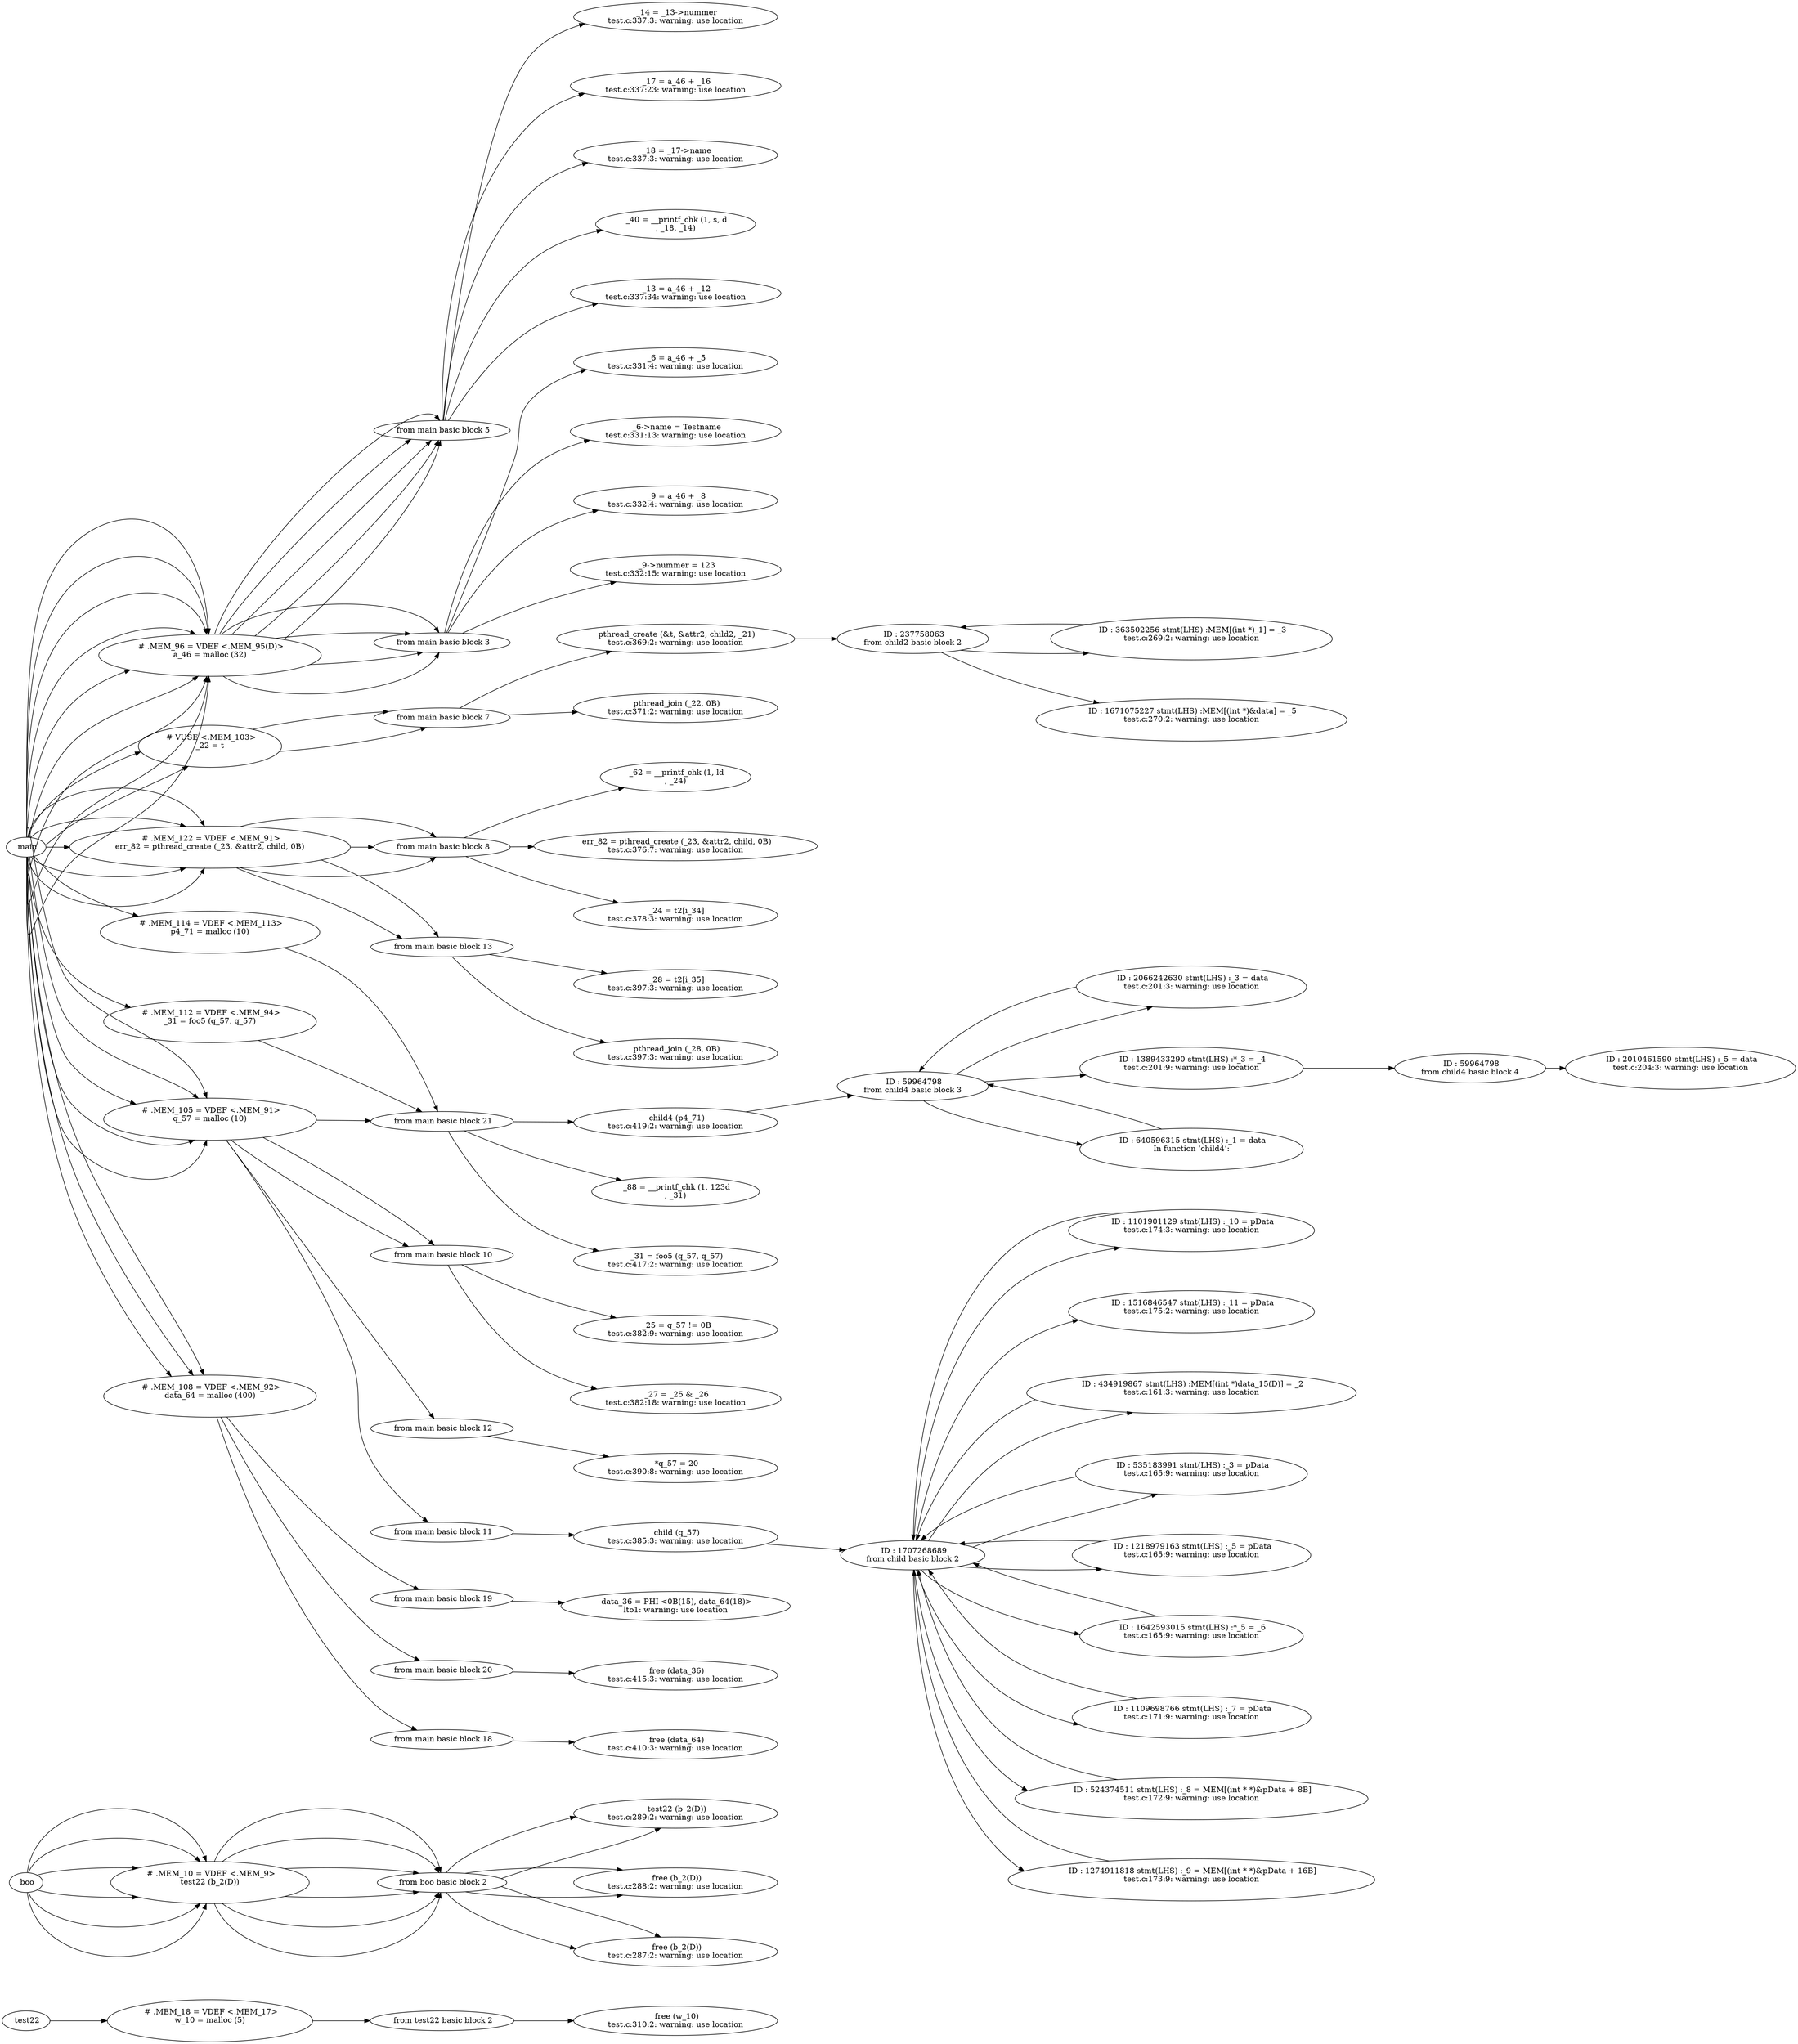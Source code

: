 digraph {rankdir = LR; rank=same; nodesep=1.0; 


" test22
"->

" # .MEM_18 = VDEF <.MEM_17>
w_10 = malloc (5)

"->


" from test22 basic block 2"

->" free (w_10)
test.c:310:2: warning: use location
"








" boo
"->

" # .MEM_10 = VDEF <.MEM_9>
test22 (b_2(D))

"->


" from boo basic block 2"

->" test22 (b_2(D))
test.c:289:2: warning: use location
"


" boo
"->

" # .MEM_10 = VDEF <.MEM_9>
test22 (b_2(D))

"->


" from boo basic block 2"

->" free (b_2(D))
test.c:288:2: warning: use location
"


" boo
"->

" # .MEM_10 = VDEF <.MEM_9>
test22 (b_2(D))

"->


" from boo basic block 2"

->" free (b_2(D))
test.c:287:2: warning: use location
"








" boo
"->

" # .MEM_10 = VDEF <.MEM_9>
test22 (b_2(D))

"->


" from boo basic block 2"

->" test22 (b_2(D))
test.c:289:2: warning: use location
"


" boo
"->

" # .MEM_10 = VDEF <.MEM_9>
test22 (b_2(D))

"->


" from boo basic block 2"

->" free (b_2(D))
test.c:288:2: warning: use location
"


" boo
"->

" # .MEM_10 = VDEF <.MEM_9>
test22 (b_2(D))

"->


" from boo basic block 2"

->" free (b_2(D))
test.c:287:2: warning: use location
"




















" main
"->

" # .MEM_96 = VDEF <.MEM_95(D)>
a_46 = malloc (32)

"->


" from main basic block 5"

->" _17 = a_46 + _16
test.c:337:23: warning: use location
"

" main
"->

" # .MEM_96 = VDEF <.MEM_95(D)>
a_46 = malloc (32)

"->


" from main basic block 5"

->" _18 = _17->name
test.c:337:3: warning: use location
"

" main
"->

" # .MEM_96 = VDEF <.MEM_95(D)>
a_46 = malloc (32)

"->


" from main basic block 5"

->" _40 = __printf_chk (1, s, d
, _18, _14)
"


" main
"->

" # .MEM_96 = VDEF <.MEM_95(D)>
a_46 = malloc (32)

"->


" from main basic block 5"

->" _13 = a_46 + _12
test.c:337:34: warning: use location
"

" main
"->

" # .MEM_96 = VDEF <.MEM_95(D)>
a_46 = malloc (32)

"->


" from main basic block 5"

->" _14 = _13->nummer
test.c:337:3: warning: use location
"

" main
"->

" # .MEM_96 = VDEF <.MEM_95(D)>
a_46 = malloc (32)

"->


" from main basic block 3"

->" _9 = a_46 + _8
test.c:332:4: warning: use location
"

" main
"->

" # .MEM_96 = VDEF <.MEM_95(D)>
a_46 = malloc (32)

"->


" from main basic block 3"

->" _9->nummer = 123
test.c:332:15: warning: use location
"

" main
"->

" # .MEM_96 = VDEF <.MEM_95(D)>
a_46 = malloc (32)

"->


" from main basic block 3"

->" _6 = a_46 + _5
test.c:331:4: warning: use location
"

" main
"->

" # .MEM_96 = VDEF <.MEM_95(D)>
a_46 = malloc (32)

"->


" from main basic block 3"

->" _6->name = Testname
test.c:331:13: warning: use location
"








" main
"->

" # VUSE <.MEM_103>
_22 = t

"->


" from main basic block 7"

->" pthread_create (&t, &attr2, child2, _21)
test.c:369:2: warning: use location
"


->" ID : 237758063
from child2 basic block 2"->

" ID : 363502256 stmt(LHS) :MEM[(int *)_1] = _3
test.c:269:2: warning: use location

"


->" ID : 237758063
from child2 basic block 2"->

" ID : 1671075227 stmt(LHS) :MEM[(int *)&data] = _5
test.c:270:2: warning: use location

"


" main
"->

" # VUSE <.MEM_103>
_22 = t

"->


" from main basic block 7"

->" pthread_join (_22, 0B)
test.c:371:2: warning: use location
"








" main
"->

" # .MEM_122 = VDEF <.MEM_91>
err_82 = pthread_create (_23, &attr2, child, 0B)

"->


" from main basic block 8"

->" _24 = t2[i_34]
test.c:378:3: warning: use location
"

" main
"->

" # .MEM_122 = VDEF <.MEM_91>
err_82 = pthread_create (_23, &attr2, child, 0B)

"->


" from main basic block 8"

->" _62 = __printf_chk (1, ld
, _24)
"


" main
"->

" # .MEM_122 = VDEF <.MEM_91>
err_82 = pthread_create (_23, &attr2, child, 0B)

"->


" from main basic block 13"

->" _28 = t2[i_35]
test.c:397:3: warning: use location
"

" main
"->

" # .MEM_122 = VDEF <.MEM_91>
err_82 = pthread_create (_23, &attr2, child, 0B)

"->


" from main basic block 13"

->" pthread_join (_28, 0B)
test.c:397:3: warning: use location
"


" main
"->

" # .MEM_122 = VDEF <.MEM_91>
err_82 = pthread_create (_23, &attr2, child, 0B)

"->


" from main basic block 8"

->" err_82 = pthread_create (_23, &attr2, child, 0B)
test.c:376:7: warning: use location
"








" main
"->

" # .MEM_105 = VDEF <.MEM_91>
q_57 = malloc (10)

"->


" from main basic block 11"

->" child (q_57)
test.c:385:3: warning: use location
"


->" ID : 1707268689
from child basic block 2"->

" ID : 434919867 stmt(LHS) :MEM[(int *)data_15(D)] = _2
test.c:161:3: warning: use location

"


->" ID : 1707268689
from child basic block 2"->

" ID : 535183991 stmt(LHS) :_3 = pData
test.c:165:9: warning: use location

"


->" ID : 1707268689
from child basic block 2"->

" ID : 1218979163 stmt(LHS) :_5 = pData
test.c:165:9: warning: use location

"


->" ID : 1707268689
from child basic block 2"->

" ID : 1642593015 stmt(LHS) :*_5 = _6
test.c:165:9: warning: use location

"


->" ID : 1707268689
from child basic block 2"->

" ID : 1109698766 stmt(LHS) :_7 = pData
test.c:171:9: warning: use location

"


->" ID : 1707268689
from child basic block 2"->

" ID : 524374511 stmt(LHS) :_8 = MEM[(int * *)&pData + 8B]
test.c:172:9: warning: use location

"


->" ID : 1707268689
from child basic block 2"->

" ID : 1274911818 stmt(LHS) :_9 = MEM[(int * *)&pData + 16B]
test.c:173:9: warning: use location

"


->" ID : 1707268689
from child basic block 2"->

" ID : 1101901129 stmt(LHS) :_10 = pData
test.c:174:3: warning: use location

"


->" ID : 1707268689
from child basic block 2"->

" ID : 1516846547 stmt(LHS) :_11 = pData
test.c:175:2: warning: use location

"


" main
"->

" # .MEM_105 = VDEF <.MEM_91>
q_57 = malloc (10)

"->


" from main basic block 21"

->" _31 = foo5 (q_57, q_57)
test.c:417:2: warning: use location
"


" main
"->

" # .MEM_105 = VDEF <.MEM_91>
q_57 = malloc (10)

"->


" from main basic block 12"

->" *q_57 = 20
test.c:390:8: warning: use location
"

" main
"->

" # .MEM_105 = VDEF <.MEM_91>
q_57 = malloc (10)

"->


" from main basic block 10"

->" _25 = q_57 != 0B
test.c:382:9: warning: use location
"

" main
"->

" # .MEM_105 = VDEF <.MEM_91>
q_57 = malloc (10)

"->


" from main basic block 10"

->" _27 = _25 & _26
test.c:382:18: warning: use location
"








" main
"->

" # .MEM_108 = VDEF <.MEM_92>
data_64 = malloc (400)

"->


" from main basic block 19"

->" data_36 = PHI <0B(15), data_64(18)>
lto1: warning: use location
"


" main
"->

" # .MEM_108 = VDEF <.MEM_92>
data_64 = malloc (400)

"->


" from main basic block 20"

->" free (data_36)
test.c:415:3: warning: use location
"


" main
"->

" # .MEM_108 = VDEF <.MEM_92>
data_64 = malloc (400)

"->


" from main basic block 18"

->" free (data_64)
test.c:410:3: warning: use location
"








" main
"->

" # .MEM_114 = VDEF <.MEM_113>
p4_71 = malloc (10)

"->


" from main basic block 21"

->" child4 (p4_71)
test.c:419:2: warning: use location
"


->" ID : 59964798
from child4 basic block 3"->

" ID : 640596315 stmt(LHS) :_1 = data
In function ‘child4’:

"


->" ID : 59964798
from child4 basic block 3"->

" ID : 2066242630 stmt(LHS) :_3 = data
test.c:201:3: warning: use location

"


->" ID : 59964798
from child4 basic block 3"->

" ID : 1389433290 stmt(LHS) :*_3 = _4
test.c:201:9: warning: use location

"


->" ID : 59964798
from child4 basic block 4"->

" ID : 2010461590 stmt(LHS) :_5 = data
test.c:204:3: warning: use location

"








" main
"->

" # .MEM_112 = VDEF <.MEM_94>
_31 = foo5 (q_57, q_57)

"->


" from main basic block 21"

->" _88 = __printf_chk (1, 123d
, _31)
" }
